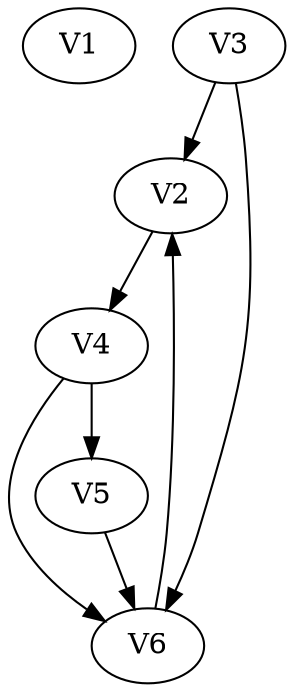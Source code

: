digraph "G" {
    V1
    V2 -> V4
    V3 -> V2
    V3 -> V6
    V4 -> V5
    V4 -> V6
    V5 -> V6
    V6 -> V2
}
